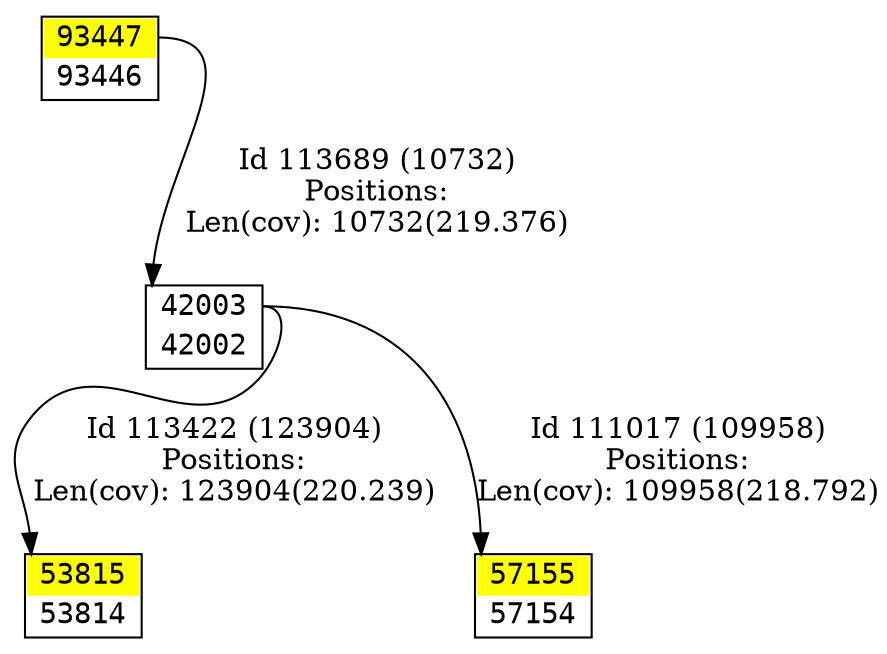 digraph graph_picture {
node[fontname=<Courier> ,penwidth=<1.8> ,shape=<plaintext> ]
vertex_42002_42003[label=<<TABLE BORDER="1" CELLSPACING="0" >
<TR><TD BORDER="0" PORT = "port_42003_in" color="white" bgcolor="white" ></TD><TD BORDER="0" color="white" bgcolor="white" >42003</TD><TD BORDER="0" PORT = "port_42003_out" color="white" bgcolor="white" ></TD></TR>
<TR><TD BORDER="0" PORT = "port_42002_out" color="white" bgcolor="white" ></TD><TD BORDER="0" color="white" bgcolor="white" >42002</TD><TD BORDER="0" PORT = "port_42002_in" color="white" bgcolor="white" ></TD></TR>
</TABLE>> ,color=<black> ,URL=</vertex/42003.svg> ]
vertex_53814_53815[label=<<TABLE BORDER="1" CELLSPACING="0" >
<TR><TD BORDER="0" PORT = "port_53815_in" color="yellow" bgcolor="yellow" ></TD><TD BORDER="0" color="yellow" bgcolor="yellow" >53815</TD><TD BORDER="0" PORT = "port_53815_out" color="yellow" bgcolor="yellow" ></TD></TR>
<TR><TD BORDER="0" PORT = "port_53814_out" color="white" bgcolor="white" ></TD><TD BORDER="0" color="white" bgcolor="white" >53814</TD><TD BORDER="0" PORT = "port_53814_in" color="white" bgcolor="white" ></TD></TR>
</TABLE>> ,color=<black> ,URL=</vertex/53815.svg> ]
vertex_57154_57155[label=<<TABLE BORDER="1" CELLSPACING="0" >
<TR><TD BORDER="0" PORT = "port_57155_in" color="yellow" bgcolor="yellow" ></TD><TD BORDER="0" color="yellow" bgcolor="yellow" >57155</TD><TD BORDER="0" PORT = "port_57155_out" color="yellow" bgcolor="yellow" ></TD></TR>
<TR><TD BORDER="0" PORT = "port_57154_out" color="white" bgcolor="white" ></TD><TD BORDER="0" color="white" bgcolor="white" >57154</TD><TD BORDER="0" PORT = "port_57154_in" color="white" bgcolor="white" ></TD></TR>
</TABLE>> ,color=<black> ,URL=</vertex/57155.svg> ]
vertex_93446_93447[label=<<TABLE BORDER="1" CELLSPACING="0" >
<TR><TD BORDER="0" PORT = "port_93447_in" color="yellow" bgcolor="yellow" ></TD><TD BORDER="0" color="yellow" bgcolor="yellow" >93447</TD><TD BORDER="0" PORT = "port_93447_out" color="yellow" bgcolor="yellow" ></TD></TR>
<TR><TD BORDER="0" PORT = "port_93446_out" color="white" bgcolor="white" ></TD><TD BORDER="0" color="white" bgcolor="white" >93446</TD><TD BORDER="0" PORT = "port_93446_in" color="white" bgcolor="white" ></TD></TR>
</TABLE>> ,color=<black> ,URL=</vertex/93447.svg> ]
vertex_42002_42003:port_42003_out->vertex_57154_57155:port_57155_in[label="Id 111017 (109958)\nPositions:\nLen(cov): 109958(218.792)" ,color=<black> ]
vertex_42002_42003:port_42003_out->vertex_53814_53815:port_53815_in[label="Id 113422 (123904)\nPositions:\nLen(cov): 123904(220.239)" ,color=<black> ]
vertex_93446_93447:port_93447_out->vertex_42002_42003:port_42003_in[label="Id 113689 (10732)\nPositions:\nLen(cov): 10732(219.376)" ,color=<black> ]
}
